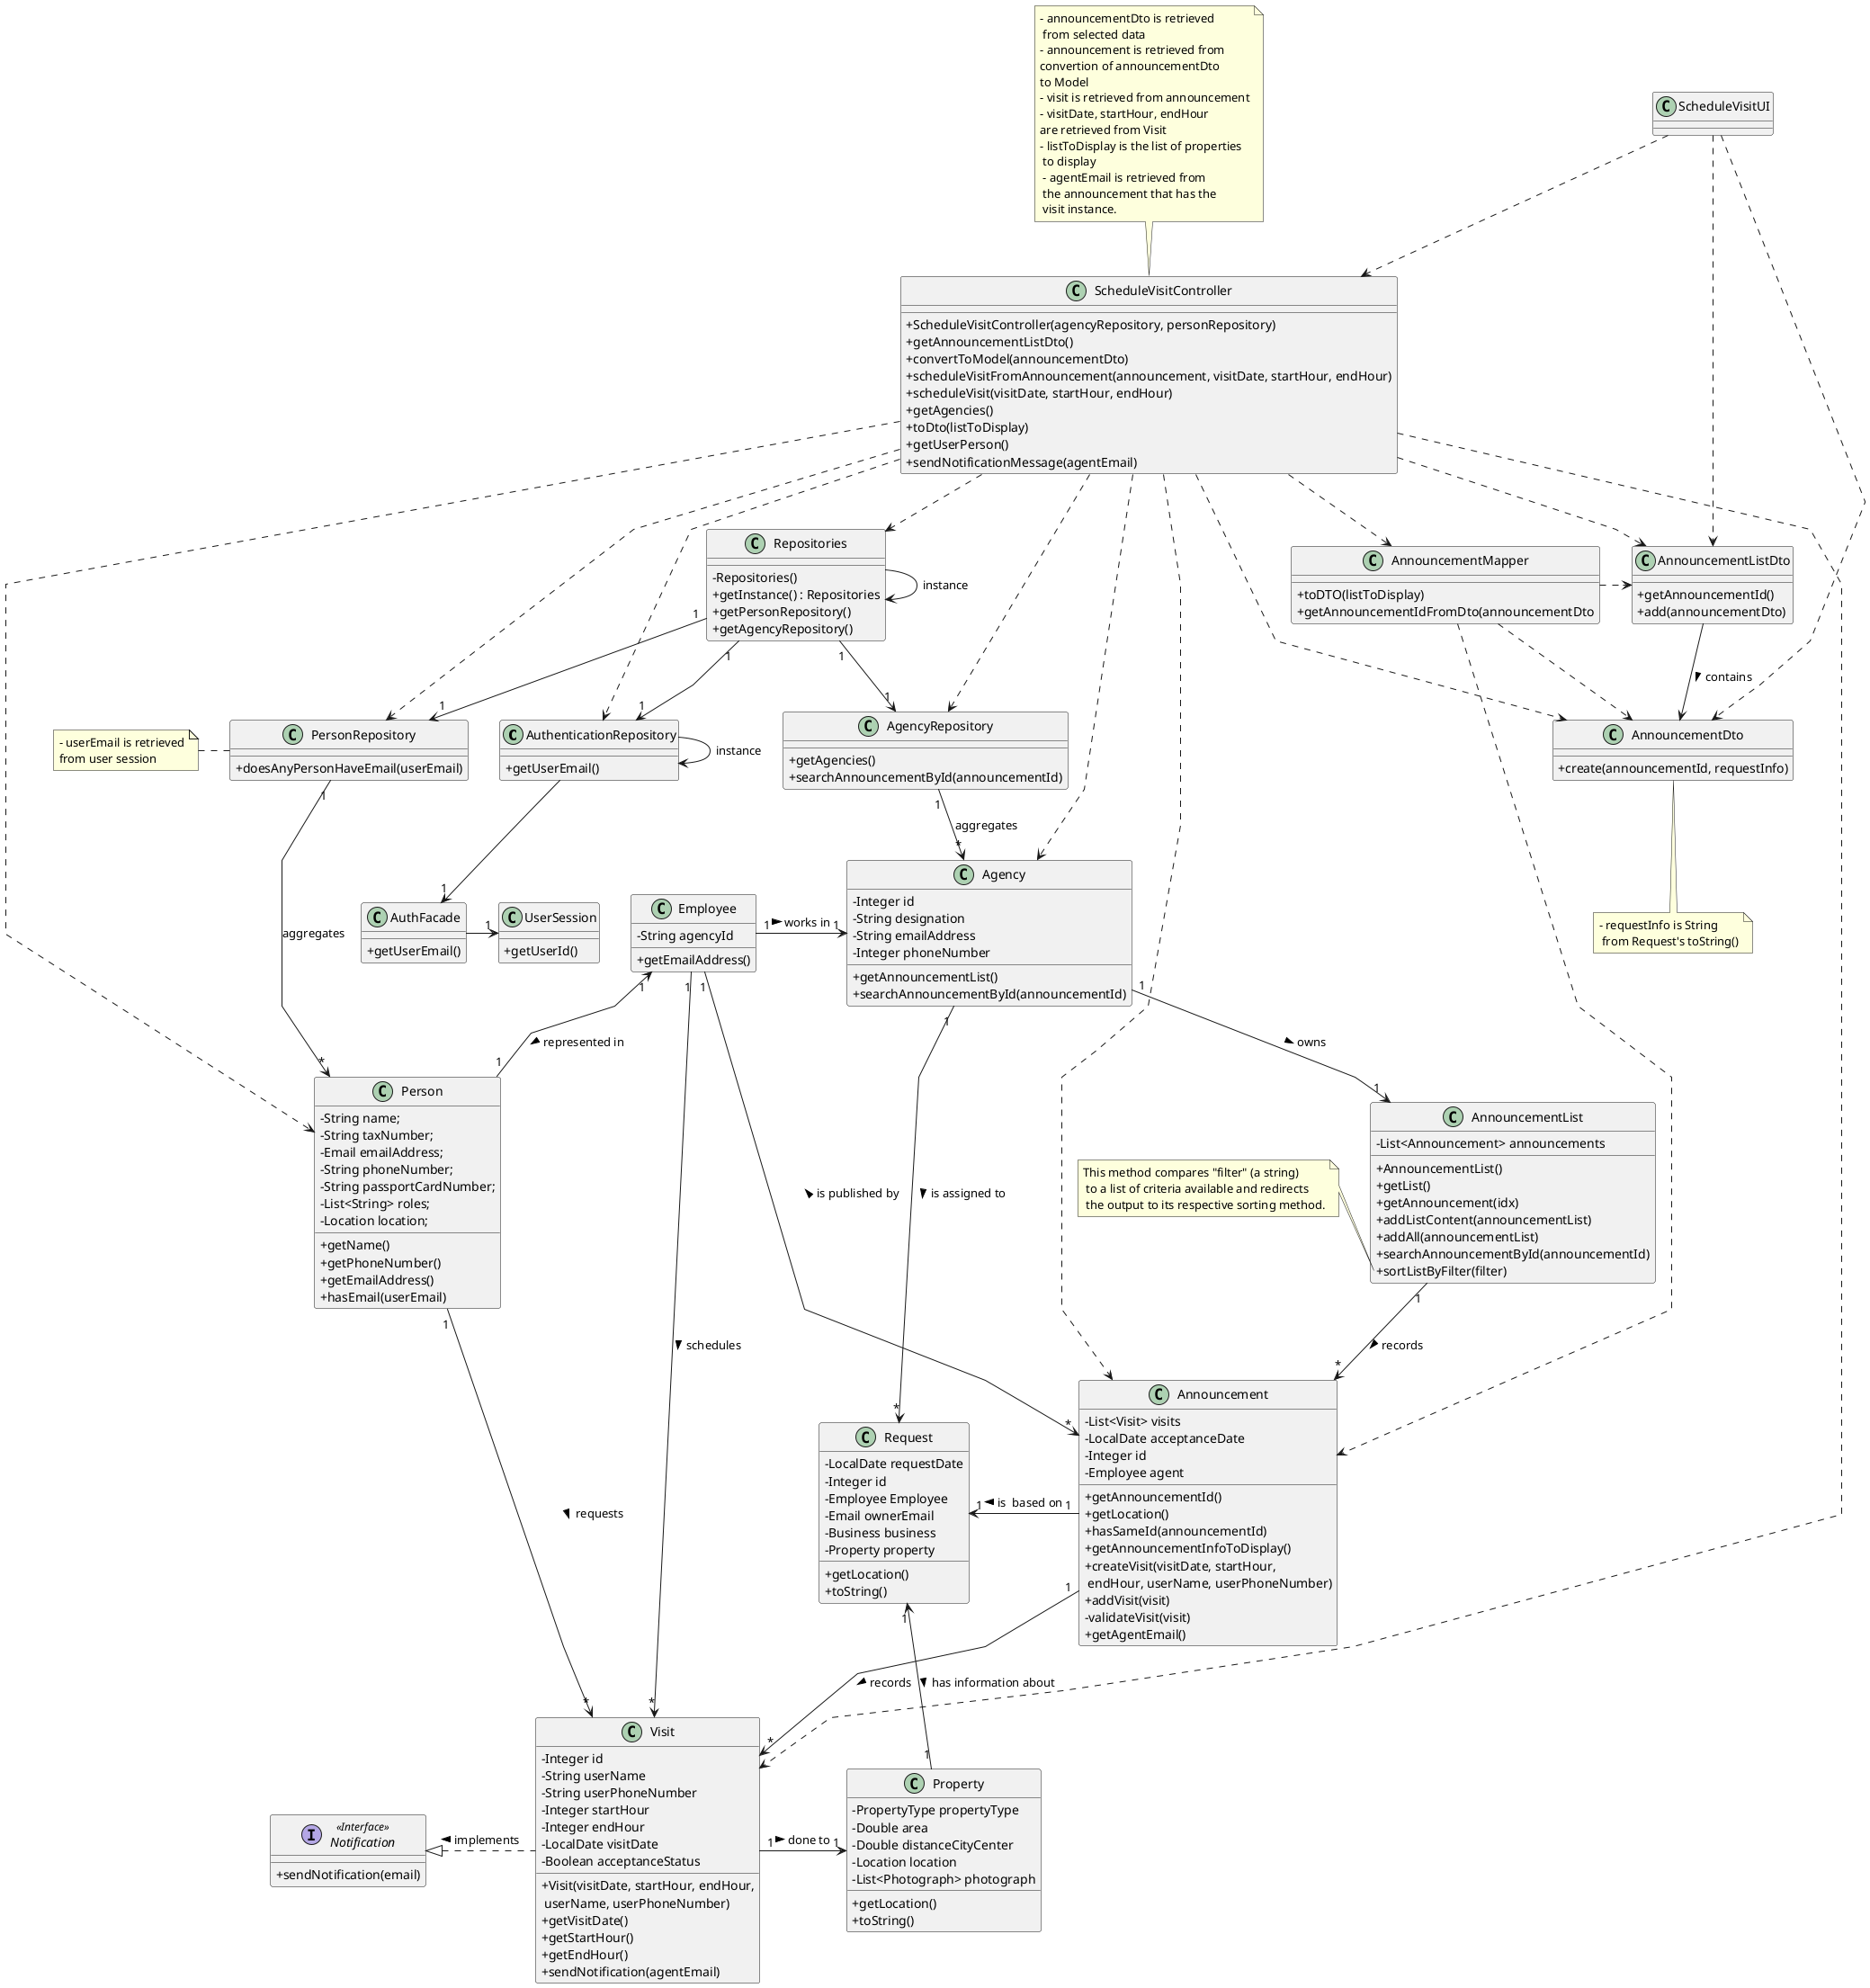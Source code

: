 @startuml
'skinparam monochrome true
skinparam packageStyle rectangle
skinparam shadowing false
skinparam linetype polyline
'skinparam linetype orto

skinparam classAttributeIconSize 0

'left to right direction

class AuthenticationRepository
{
    + getUserEmail()
}

class AuthFacade
{
    + getUserEmail()
}

class UserSession
{
    + getUserId()
}

class Visit {
    - Integer id
    - String userName
    - String userPhoneNumber
    - Integer startHour
    - Integer endHour
    - LocalDate visitDate
    - Boolean acceptanceStatus
    + Visit(visitDate, startHour, endHour,\n userName, userPhoneNumber)
    + getVisitDate()
    + getStartHour()
    + getEndHour()
    + sendNotification(agentEmail)
}

class AgencyRepository {
    + getAgencies()
    + searchAnnouncementById(announcementId)
}

class Agency {
    - Integer id
    - String designation
    - String emailAddress
    - Integer phoneNumber
    + getAnnouncementList()
    + searchAnnouncementById(announcementId)
}

class Repositories {
    - Repositories()
    + getInstance() : Repositories
    + getPersonRepository()
    + getAgencyRepository()
}

class ScheduleVisitController {
    + ScheduleVisitController(agencyRepository, personRepository)
    + getAnnouncementListDto()
    + convertToModel(announcementDto)
    + scheduleVisitFromAnnouncement(announcement, visitDate, startHour, endHour)
    + scheduleVisit(visitDate, startHour, endHour)
    + getAgencies()
    + toDto(listToDisplay)
    + getUserPerson()
    + sendNotificationMessage(agentEmail)
}

note top of ScheduleVisitController
    - announcementDto is retrieved
     from selected data
    - announcement is retrieved from
    convertion of announcementDto
    to Model
    - visit is retrieved from announcement
    - visitDate, startHour, endHour
    are retrieved from Visit
    - listToDisplay is the list of properties
     to display
     - agentEmail is retrieved from
     the announcement that has the
     visit instance.
end note

class ScheduleVisitUI {
}

class Announcement {
    - List<Visit> visits
    - LocalDate acceptanceDate
    - Integer id
    - Employee agent
    + getAnnouncementId()
    + getLocation()
    + hasSameId(announcementId)
    + getAnnouncementInfoToDisplay()
    + createVisit(visitDate, startHour,\n endHour, userName, userPhoneNumber)
    + addVisit(visit)
    - validateVisit(visit)
    + getAgentEmail()

}

class AnnouncementMapper {
    + toDTO(listToDisplay)
    + getAnnouncementIdFromDto(announcementDto
}

class AnnouncementList {
    - List<Announcement> announcements
    + AnnouncementList()
    + getList()
    + getAnnouncement(idx)
    + addListContent(announcementList)
    + addAll(announcementList)
    + searchAnnouncementById(announcementId)
    + sortListByFilter(filter)
}

note left of AnnouncementList::sortListByFilter
This method compares "filter" (a string)
 to a list of criteria available and redirects
 the output to its respective sorting method.
end note


class AnnouncementDto{
    + create(announcementId, requestInfo)
}

note bottom of AnnouncementDto
    - requestInfo is String
     from Request's toString()
end note

class AnnouncementListDto{
    + getAnnouncementId()
    + add(announcementDto)
}

class Request{
    - LocalDate requestDate
    - Integer id
    - Employee Employee
    - Email ownerEmail
    - Business business
    - Property property
    + getLocation()
    + toString()
}

'class Business{
'    - Double amount
'    - BusinessType businessType
'    + toString()
'}

class Property {
    - PropertyType propertyType
    - Double area
    - Double distanceCityCenter
    - Location location
    - List<Photograph> photograph
    + getLocation()
    + toString()
    }

class Employee{
    - String agencyId
    + getEmailAddress()
}

class Person{
    - String name;
    - String taxNumber;
    - Email emailAddress;
    - String phoneNumber;
    - String passportCardNumber;
    - List<String> roles;
    - Location location;
    + getName()
    + getPhoneNumber()
    + getEmailAddress()
    + hasEmail(userEmail)
}

class PersonRepository {
    + doesAnyPersonHaveEmail(userEmail)
}

note left of PersonRepository
    - userEmail is retrieved
    from user session
end note

Interface Notification << Interface >> {
    + sendNotification(email)
}

'RELATIONS

ScheduleVisitUI ..> ScheduleVisitController

Repositories -> Repositories : instance

AuthenticationRepository -> AuthenticationRepository : instance

AuthenticationRepository --> "1" AuthFacade

AuthFacade -right-> "1" UserSession

ScheduleVisitController ..> AuthenticationRepository

ScheduleVisitController ..> Repositories

Repositories "1" --> "1" PersonRepository

Repositories "1" --> "1" AgencyRepository

Repositories "1" --> "1" AuthenticationRepository

ScheduleVisitController ..> PersonRepository

ScheduleVisitController ..> AgencyRepository

ScheduleVisitController ..> Agency

AgencyRepository "1" --> "*" Agency : aggregates

PersonRepository "1" --> "*" Person : aggregates

ScheduleVisitController ..> Person

ScheduleVisitController ..> Visit

ScheduleVisitController .> Announcement

ScheduleVisitController ..> AnnouncementMapper

AnnouncementMapper ..> Announcement

AnnouncementMapper ..> AnnouncementDto

AnnouncementMapper .right.> AnnouncementListDto

ScheduleVisitController .> AnnouncementListDto

ScheduleVisitController .> AnnouncementDto

ScheduleVisitUI .> AnnouncementListDto

ScheduleVisitUI .> AnnouncementDto

AnnouncementListDto -> AnnouncementDto : contains >

Person "1" -up-> "1" Employee: represented in <
Employee "1" --> "*" Announcement: is published by <
Employee "1" -> "*" Visit: schedules >
Person "1" --> "*" Visit:  requests >
Visit "1" -right-> "1" Property: done to >
Announcement "1" -down-> "*" Visit : records >
Employee "1" -> "1" Agency: works in  >
Agency "1" --> "1" AnnouncementList : owns >
AnnouncementList "1" --> "*" Announcement: records >
Property "1" -left-> "1" Request : < has information about
'Request "1" -left "1" Business: is described by >
Announcement "1" -left-> "1" Request : is  based on >
Agency "1" --> "*" Request : is assigned to >
Visit .up|> Notification : implements >

@enduml